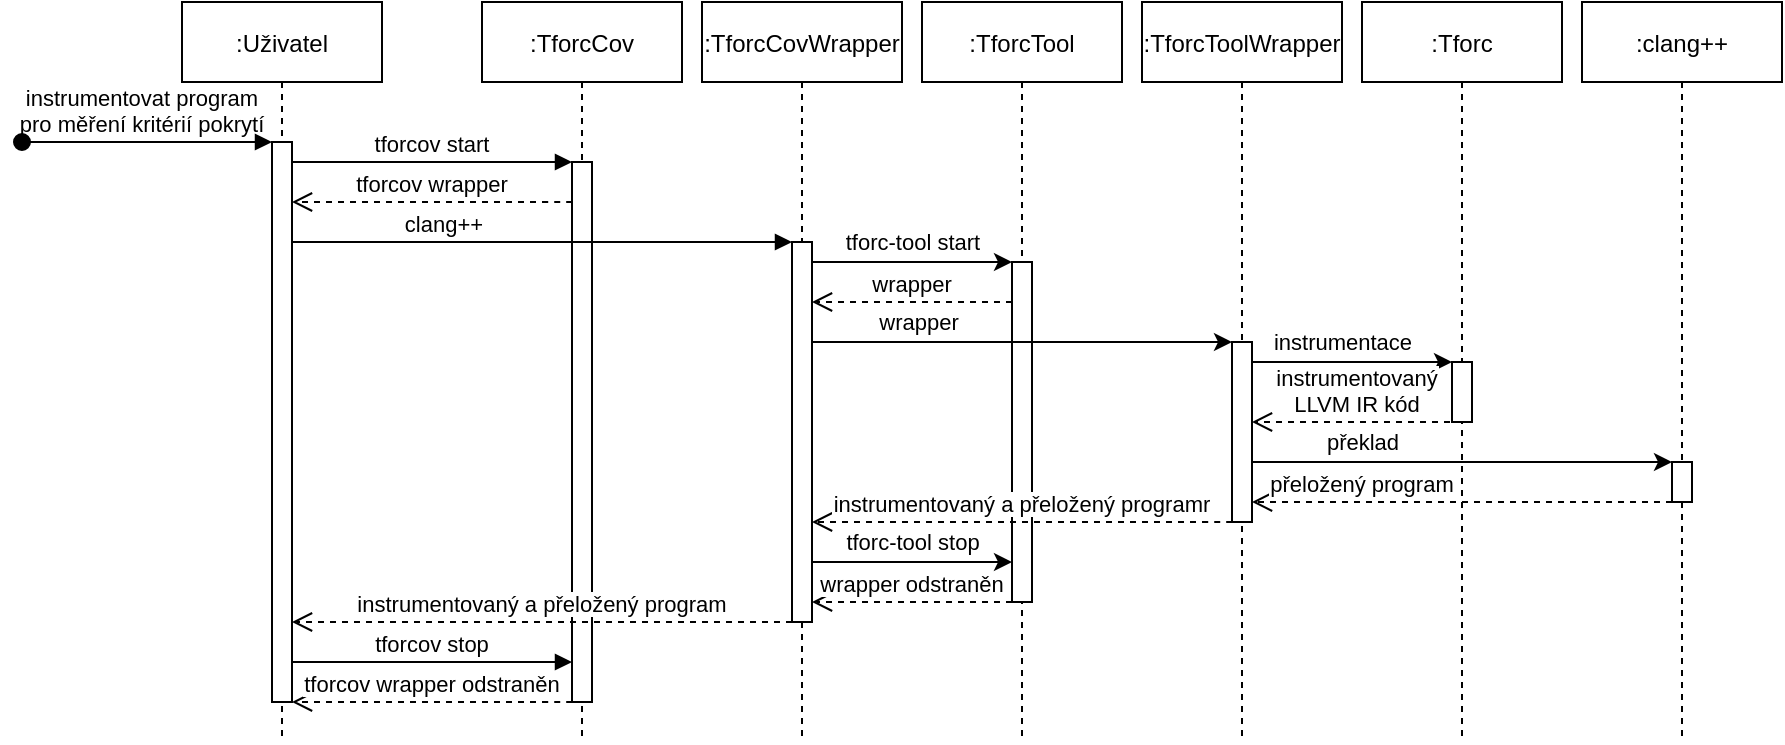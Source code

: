 <mxfile version="16.4.5" type="github">
  <diagram id="kgpKYQtTHZ0yAKxKKP6v" name="Page-1">
    <mxGraphModel dx="1185" dy="635" grid="1" gridSize="10" guides="1" tooltips="1" connect="1" arrows="1" fold="1" page="1" pageScale="1" pageWidth="850" pageHeight="1100" math="0" shadow="0">
      <root>
        <mxCell id="0" />
        <mxCell id="1" parent="0" />
        <mxCell id="O2XLXlmrljuVdYfjU7Fe-1" value=":Uživatel" style="shape=umlLifeline;perimeter=lifelinePerimeter;container=1;collapsible=0;recursiveResize=0;rounded=0;shadow=0;strokeWidth=1;" vertex="1" parent="1">
          <mxGeometry x="120" y="80" width="100" height="370" as="geometry" />
        </mxCell>
        <mxCell id="O2XLXlmrljuVdYfjU7Fe-2" value="" style="points=[];perimeter=orthogonalPerimeter;rounded=0;shadow=0;strokeWidth=1;" vertex="1" parent="O2XLXlmrljuVdYfjU7Fe-1">
          <mxGeometry x="45" y="70" width="10" height="280" as="geometry" />
        </mxCell>
        <mxCell id="O2XLXlmrljuVdYfjU7Fe-3" value="instrumentovat program&#xa;pro měření kritérií pokrytí" style="verticalAlign=bottom;startArrow=oval;endArrow=block;startSize=8;shadow=0;strokeWidth=1;labelBackgroundColor=none;" edge="1" parent="O2XLXlmrljuVdYfjU7Fe-1" target="O2XLXlmrljuVdYfjU7Fe-2">
          <mxGeometry x="-0.04" relative="1" as="geometry">
            <mxPoint x="-80" y="70" as="sourcePoint" />
            <mxPoint as="offset" />
          </mxGeometry>
        </mxCell>
        <mxCell id="O2XLXlmrljuVdYfjU7Fe-5" value=":TforcCov" style="shape=umlLifeline;perimeter=lifelinePerimeter;container=1;collapsible=0;recursiveResize=0;rounded=0;shadow=0;strokeWidth=1;" vertex="1" parent="1">
          <mxGeometry x="270" y="80" width="100" height="370" as="geometry" />
        </mxCell>
        <mxCell id="O2XLXlmrljuVdYfjU7Fe-6" value="" style="points=[];perimeter=orthogonalPerimeter;rounded=0;shadow=0;strokeWidth=1;" vertex="1" parent="O2XLXlmrljuVdYfjU7Fe-5">
          <mxGeometry x="45" y="80" width="10" height="270" as="geometry" />
        </mxCell>
        <mxCell id="O2XLXlmrljuVdYfjU7Fe-8" value="tforcov wrapper" style="verticalAlign=bottom;endArrow=open;dashed=1;endSize=8;shadow=0;strokeWidth=1;" edge="1" parent="1" source="O2XLXlmrljuVdYfjU7Fe-6" target="O2XLXlmrljuVdYfjU7Fe-2">
          <mxGeometry relative="1" as="geometry">
            <mxPoint x="275" y="236" as="targetPoint" />
            <Array as="points">
              <mxPoint x="310" y="180" />
            </Array>
          </mxGeometry>
        </mxCell>
        <mxCell id="O2XLXlmrljuVdYfjU7Fe-9" value="tforcov start" style="verticalAlign=bottom;endArrow=block;entryX=0;entryY=0;shadow=0;strokeWidth=1;" edge="1" parent="1" source="O2XLXlmrljuVdYfjU7Fe-2" target="O2XLXlmrljuVdYfjU7Fe-6">
          <mxGeometry relative="1" as="geometry">
            <mxPoint x="275" y="160" as="sourcePoint" />
            <mxPoint as="offset" />
          </mxGeometry>
        </mxCell>
        <mxCell id="O2XLXlmrljuVdYfjU7Fe-12" value="tforcov stop" style="verticalAlign=bottom;endArrow=block;shadow=0;strokeWidth=1;" edge="1" parent="1" source="O2XLXlmrljuVdYfjU7Fe-2" target="O2XLXlmrljuVdYfjU7Fe-6">
          <mxGeometry relative="1" as="geometry">
            <mxPoint x="175" y="220" as="sourcePoint" />
            <mxPoint x="335.0" y="220" as="targetPoint" />
            <mxPoint as="offset" />
            <Array as="points">
              <mxPoint x="230" y="410" />
            </Array>
          </mxGeometry>
        </mxCell>
        <mxCell id="O2XLXlmrljuVdYfjU7Fe-13" value="tforcov wrapper odstraněn" style="verticalAlign=bottom;endArrow=open;dashed=1;endSize=8;shadow=0;strokeWidth=1;" edge="1" parent="1" source="O2XLXlmrljuVdYfjU7Fe-6" target="O2XLXlmrljuVdYfjU7Fe-2">
          <mxGeometry relative="1" as="geometry">
            <mxPoint x="185" y="190" as="targetPoint" />
            <mxPoint x="345.0" y="190" as="sourcePoint" />
            <Array as="points">
              <mxPoint x="310" y="430" />
            </Array>
          </mxGeometry>
        </mxCell>
        <mxCell id="O2XLXlmrljuVdYfjU7Fe-14" value="clang++" style="verticalAlign=bottom;endArrow=block;shadow=0;strokeWidth=1;" edge="1" parent="1" source="O2XLXlmrljuVdYfjU7Fe-2" target="O2XLXlmrljuVdYfjU7Fe-30">
          <mxGeometry x="-0.393" relative="1" as="geometry">
            <mxPoint x="200" y="209.76" as="sourcePoint" />
            <mxPoint x="360.0" y="209.76" as="targetPoint" />
            <mxPoint as="offset" />
            <Array as="points">
              <mxPoint x="245" y="200" />
            </Array>
          </mxGeometry>
        </mxCell>
        <mxCell id="O2XLXlmrljuVdYfjU7Fe-15" value="instrumentovaný a přeložený program" style="verticalAlign=bottom;endArrow=open;dashed=1;endSize=8;shadow=0;strokeWidth=1;" edge="1" parent="1" source="O2XLXlmrljuVdYfjU7Fe-30" target="O2XLXlmrljuVdYfjU7Fe-2">
          <mxGeometry relative="1" as="geometry">
            <mxPoint x="185" y="190" as="targetPoint" />
            <mxPoint x="345.0" y="190" as="sourcePoint" />
            <Array as="points">
              <mxPoint x="310" y="390" />
            </Array>
          </mxGeometry>
        </mxCell>
        <mxCell id="O2XLXlmrljuVdYfjU7Fe-16" value=":clang++" style="shape=umlLifeline;perimeter=lifelinePerimeter;container=1;collapsible=0;recursiveResize=0;rounded=0;shadow=0;strokeWidth=1;" vertex="1" parent="1">
          <mxGeometry x="820" y="80" width="100" height="370" as="geometry" />
        </mxCell>
        <mxCell id="O2XLXlmrljuVdYfjU7Fe-17" value="" style="points=[];perimeter=orthogonalPerimeter;rounded=0;shadow=0;strokeWidth=1;" vertex="1" parent="O2XLXlmrljuVdYfjU7Fe-16">
          <mxGeometry x="45" y="230" width="10" height="20" as="geometry" />
        </mxCell>
        <mxCell id="O2XLXlmrljuVdYfjU7Fe-29" value=":TforcCovWrapper" style="shape=umlLifeline;perimeter=lifelinePerimeter;container=1;collapsible=0;recursiveResize=0;rounded=0;shadow=0;strokeWidth=1;" vertex="1" parent="1">
          <mxGeometry x="380" y="80" width="100" height="370" as="geometry" />
        </mxCell>
        <mxCell id="O2XLXlmrljuVdYfjU7Fe-30" value="" style="points=[];perimeter=orthogonalPerimeter;rounded=0;shadow=0;strokeWidth=1;" vertex="1" parent="O2XLXlmrljuVdYfjU7Fe-29">
          <mxGeometry x="45" y="120" width="10" height="190" as="geometry" />
        </mxCell>
        <mxCell id="O2XLXlmrljuVdYfjU7Fe-32" value=":TforcTool" style="shape=umlLifeline;perimeter=lifelinePerimeter;container=1;collapsible=0;recursiveResize=0;rounded=0;shadow=0;strokeWidth=1;" vertex="1" parent="1">
          <mxGeometry x="490" y="80" width="100" height="370" as="geometry" />
        </mxCell>
        <mxCell id="O2XLXlmrljuVdYfjU7Fe-33" value="" style="points=[];perimeter=orthogonalPerimeter;rounded=0;shadow=0;strokeWidth=1;" vertex="1" parent="O2XLXlmrljuVdYfjU7Fe-32">
          <mxGeometry x="45" y="130" width="10" height="170" as="geometry" />
        </mxCell>
        <mxCell id="O2XLXlmrljuVdYfjU7Fe-35" value=":TforcToolWrapper" style="shape=umlLifeline;perimeter=lifelinePerimeter;container=1;collapsible=0;recursiveResize=0;rounded=0;shadow=0;strokeWidth=1;" vertex="1" parent="1">
          <mxGeometry x="600" y="80" width="100" height="370" as="geometry" />
        </mxCell>
        <mxCell id="O2XLXlmrljuVdYfjU7Fe-36" value="" style="points=[];perimeter=orthogonalPerimeter;rounded=0;shadow=0;strokeWidth=1;" vertex="1" parent="O2XLXlmrljuVdYfjU7Fe-35">
          <mxGeometry x="45" y="170" width="10" height="90" as="geometry" />
        </mxCell>
        <mxCell id="O2XLXlmrljuVdYfjU7Fe-38" value="tforc-tool start" style="edgeStyle=orthogonalEdgeStyle;rounded=0;orthogonalLoop=1;jettySize=auto;html=1;" edge="1" parent="1" source="O2XLXlmrljuVdYfjU7Fe-30" target="O2XLXlmrljuVdYfjU7Fe-33">
          <mxGeometry y="10" relative="1" as="geometry">
            <mxPoint x="465" y="210" as="sourcePoint" />
            <mxPoint x="575" y="210" as="targetPoint" />
            <Array as="points">
              <mxPoint x="470" y="210" />
              <mxPoint x="470" y="210" />
            </Array>
            <mxPoint as="offset" />
          </mxGeometry>
        </mxCell>
        <mxCell id="O2XLXlmrljuVdYfjU7Fe-40" value=":Tforc" style="shape=umlLifeline;perimeter=lifelinePerimeter;container=1;collapsible=0;recursiveResize=0;rounded=0;shadow=0;strokeWidth=1;" vertex="1" parent="1">
          <mxGeometry x="710" y="80" width="100" height="370" as="geometry" />
        </mxCell>
        <mxCell id="O2XLXlmrljuVdYfjU7Fe-41" value="" style="points=[];perimeter=orthogonalPerimeter;rounded=0;shadow=0;strokeWidth=1;" vertex="1" parent="O2XLXlmrljuVdYfjU7Fe-40">
          <mxGeometry x="45" y="180" width="10" height="30" as="geometry" />
        </mxCell>
        <mxCell id="O2XLXlmrljuVdYfjU7Fe-43" value="wrapper" style="edgeStyle=orthogonalEdgeStyle;rounded=0;orthogonalLoop=1;jettySize=auto;html=1;" edge="1" parent="1" source="O2XLXlmrljuVdYfjU7Fe-30" target="O2XLXlmrljuVdYfjU7Fe-36">
          <mxGeometry x="-0.5" y="10" relative="1" as="geometry">
            <Array as="points">
              <mxPoint x="630" y="250" />
              <mxPoint x="630" y="250" />
            </Array>
            <mxPoint as="offset" />
          </mxGeometry>
        </mxCell>
        <mxCell id="O2XLXlmrljuVdYfjU7Fe-44" value="instrumentace" style="edgeStyle=orthogonalEdgeStyle;rounded=0;orthogonalLoop=1;jettySize=auto;html=1;" edge="1" parent="1" source="O2XLXlmrljuVdYfjU7Fe-36" target="O2XLXlmrljuVdYfjU7Fe-41">
          <mxGeometry x="-0.099" y="10" relative="1" as="geometry">
            <Array as="points">
              <mxPoint x="720" y="260" />
              <mxPoint x="720" y="260" />
            </Array>
            <mxPoint as="offset" />
          </mxGeometry>
        </mxCell>
        <mxCell id="O2XLXlmrljuVdYfjU7Fe-46" value="instrumentovaný&#xa;LLVM IR kód" style="verticalAlign=bottom;endArrow=open;dashed=1;endSize=8;shadow=0;strokeWidth=1;" edge="1" parent="1" source="O2XLXlmrljuVdYfjU7Fe-41" target="O2XLXlmrljuVdYfjU7Fe-36">
          <mxGeometry relative="1" as="geometry">
            <mxPoint x="185" y="260" as="targetPoint" />
            <mxPoint x="465" y="260" as="sourcePoint" />
            <Array as="points">
              <mxPoint x="760" y="290" />
            </Array>
          </mxGeometry>
        </mxCell>
        <mxCell id="O2XLXlmrljuVdYfjU7Fe-47" value="instrumentovaný a přeložený programr" style="verticalAlign=bottom;endArrow=open;dashed=1;endSize=8;shadow=0;strokeWidth=1;" edge="1" parent="1" source="O2XLXlmrljuVdYfjU7Fe-36" target="O2XLXlmrljuVdYfjU7Fe-30">
          <mxGeometry relative="1" as="geometry">
            <mxPoint x="705" y="275" as="targetPoint" />
            <mxPoint x="805" y="275" as="sourcePoint" />
            <Array as="points">
              <mxPoint x="640" y="340" />
            </Array>
          </mxGeometry>
        </mxCell>
        <mxCell id="O2XLXlmrljuVdYfjU7Fe-49" value="překlad" style="edgeStyle=orthogonalEdgeStyle;rounded=0;orthogonalLoop=1;jettySize=auto;html=1;" edge="1" parent="1" source="O2XLXlmrljuVdYfjU7Fe-36" target="O2XLXlmrljuVdYfjU7Fe-17">
          <mxGeometry x="-0.476" y="10" relative="1" as="geometry">
            <mxPoint x="680" y="290" as="sourcePoint" />
            <mxPoint x="780" y="290" as="targetPoint" />
            <Array as="points">
              <mxPoint x="860" y="310" />
              <mxPoint x="860" y="310" />
            </Array>
            <mxPoint as="offset" />
          </mxGeometry>
        </mxCell>
        <mxCell id="O2XLXlmrljuVdYfjU7Fe-50" value="přeložený program" style="verticalAlign=bottom;endArrow=open;dashed=1;endSize=8;shadow=0;strokeWidth=1;" edge="1" parent="1" source="O2XLXlmrljuVdYfjU7Fe-17" target="O2XLXlmrljuVdYfjU7Fe-36">
          <mxGeometry x="0.476" relative="1" as="geometry">
            <mxPoint x="705" y="270" as="targetPoint" />
            <mxPoint x="805" y="270" as="sourcePoint" />
            <Array as="points">
              <mxPoint x="760" y="330" />
            </Array>
            <mxPoint as="offset" />
          </mxGeometry>
        </mxCell>
        <mxCell id="O2XLXlmrljuVdYfjU7Fe-51" value="tforc-tool stop" style="edgeStyle=orthogonalEdgeStyle;rounded=0;orthogonalLoop=1;jettySize=auto;html=1;" edge="1" parent="1" source="O2XLXlmrljuVdYfjU7Fe-30" target="O2XLXlmrljuVdYfjU7Fe-33">
          <mxGeometry y="10" relative="1" as="geometry">
            <mxPoint x="475" y="220" as="sourcePoint" />
            <mxPoint x="585" y="220" as="targetPoint" />
            <Array as="points">
              <mxPoint x="520" y="360" />
              <mxPoint x="520" y="360" />
            </Array>
            <mxPoint as="offset" />
          </mxGeometry>
        </mxCell>
        <mxCell id="O2XLXlmrljuVdYfjU7Fe-52" value="wrapper" style="verticalAlign=bottom;endArrow=open;dashed=1;endSize=8;shadow=0;strokeWidth=1;" edge="1" parent="1" source="O2XLXlmrljuVdYfjU7Fe-33" target="O2XLXlmrljuVdYfjU7Fe-30">
          <mxGeometry relative="1" as="geometry">
            <mxPoint x="185" y="360" as="targetPoint" />
            <mxPoint x="465" y="360" as="sourcePoint" />
            <Array as="points">
              <mxPoint x="510" y="230" />
            </Array>
          </mxGeometry>
        </mxCell>
        <mxCell id="O2XLXlmrljuVdYfjU7Fe-53" value="wrapper odstraněn" style="verticalAlign=bottom;endArrow=open;dashed=1;endSize=8;shadow=0;strokeWidth=1;" edge="1" parent="1" source="O2XLXlmrljuVdYfjU7Fe-33" target="O2XLXlmrljuVdYfjU7Fe-30">
          <mxGeometry relative="1" as="geometry">
            <mxPoint x="475" y="240" as="targetPoint" />
            <mxPoint x="500" y="380" as="sourcePoint" />
            <Array as="points">
              <mxPoint x="510" y="380" />
            </Array>
          </mxGeometry>
        </mxCell>
      </root>
    </mxGraphModel>
  </diagram>
</mxfile>
